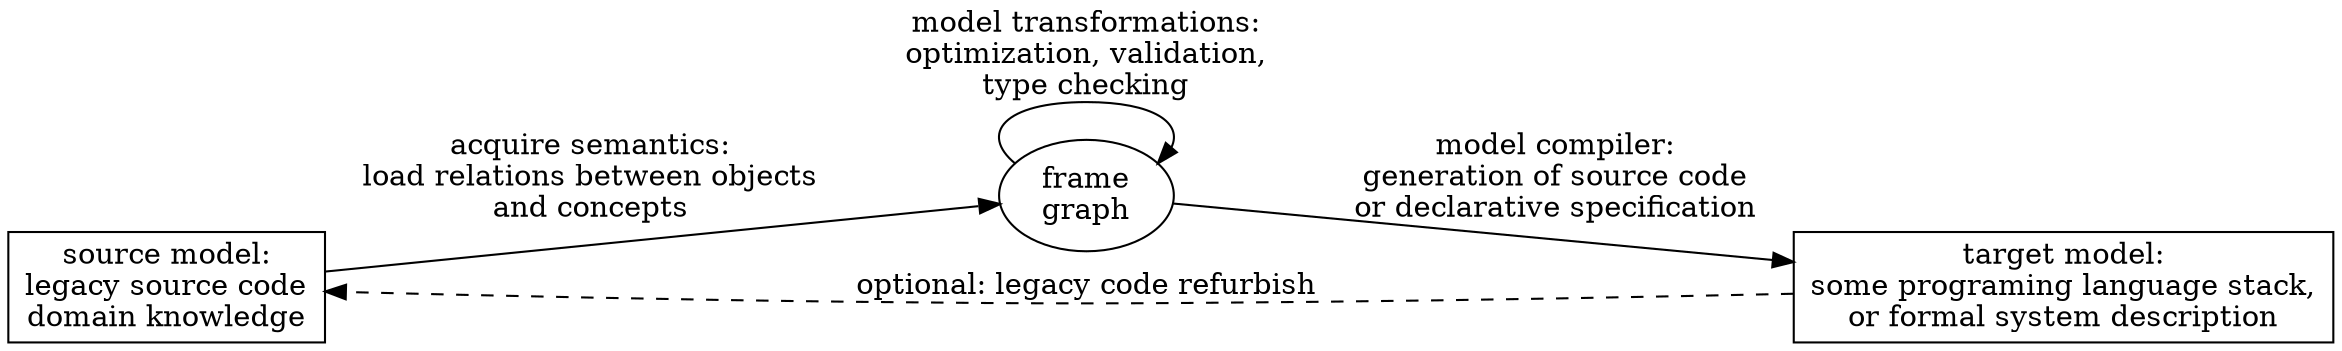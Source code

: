 digraph {
    rankdir = LR;
    s -> g [label="acquire semantics:\nload relations between objects\nand concepts"];
    g -> t [label="model compiler:\ngeneration of source code\nor declarative specification"];
    g -> g [label="model transformations:\noptimization, validation,\ntype checking"];
    s [label="source model:\nlegacy source code\ndomain knowledge",shape=rect];
    g [label="frame\ngraph"];
    t [label="target model:\nsome programing language stack,\nor formal system description",shape=rect];
    t -> s [label="optional: legacy code refurbish",style=dashed];
}